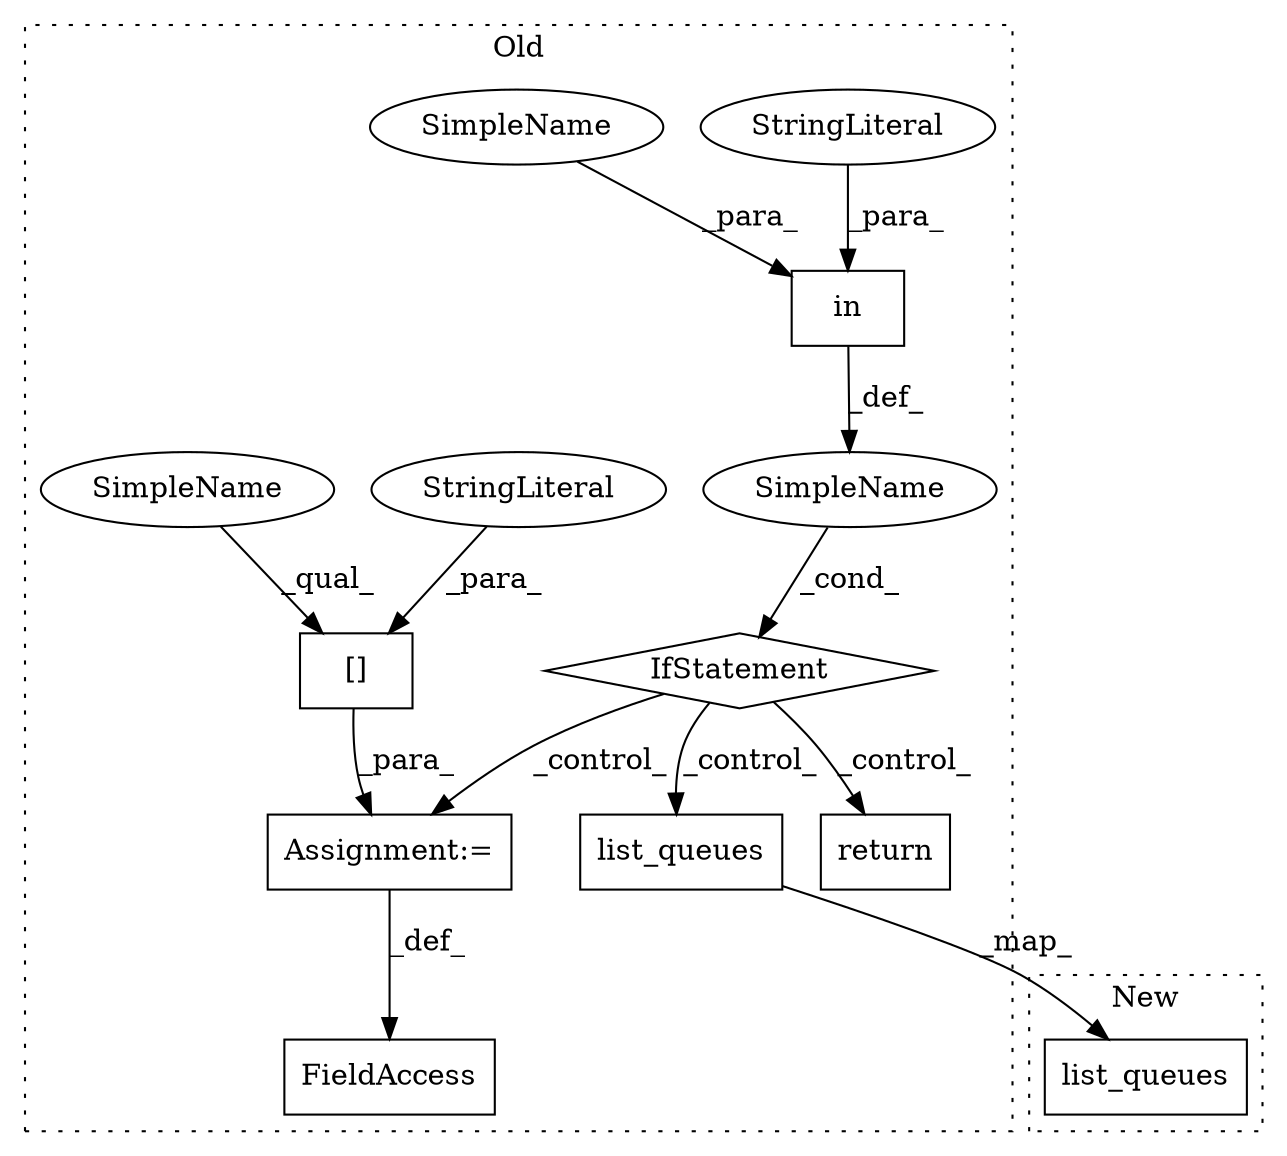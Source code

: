 digraph G {
subgraph cluster0 {
1 [label="list_queues" a="32" s="56477,56507" l="12,1" shape="box"];
3 [label="SimpleName" a="42" s="" l="" shape="ellipse"];
4 [label="IfStatement" a="25" s="56368,56402" l="12,2" shape="diamond"];
5 [label="in" a="105" s="56380" l="22" shape="box"];
6 [label="[]" a="2" s="56427,56446" l="4,1" shape="box"];
7 [label="StringLiteral" a="45" s="56431" l="15" shape="ellipse"];
8 [label="Assignment:=" a="7" s="56426" l="1" shape="box"];
9 [label="FieldAccess" a="22" s="56416" l="10" shape="box"];
10 [label="StringLiteral" a="45" s="56380" l="15" shape="ellipse"];
11 [label="return" a="41" s="56520" l="7" shape="box"];
12 [label="SimpleName" a="42" s="56427" l="3" shape="ellipse"];
13 [label="SimpleName" a="42" s="56399" l="3" shape="ellipse"];
label = "Old";
style="dotted";
}
subgraph cluster1 {
2 [label="list_queues" a="32" s="54471,54501" l="12,1" shape="box"];
label = "New";
style="dotted";
}
1 -> 2 [label="_map_"];
3 -> 4 [label="_cond_"];
4 -> 8 [label="_control_"];
4 -> 1 [label="_control_"];
4 -> 11 [label="_control_"];
5 -> 3 [label="_def_"];
6 -> 8 [label="_para_"];
7 -> 6 [label="_para_"];
8 -> 9 [label="_def_"];
10 -> 5 [label="_para_"];
12 -> 6 [label="_qual_"];
13 -> 5 [label="_para_"];
}
